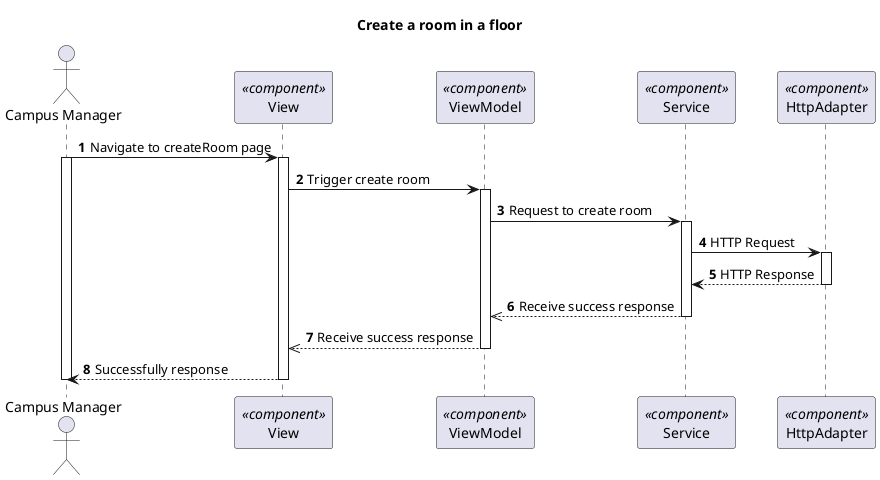 @startuml Process View - Level 3

autonumber
skinparam packageStyle rect

title Create a room in a floor

actor "Campus Manager" as CM
participant "View" as view <<component>>
participant "ViewModel" as viewModel <<component>>
participant "Service" as service <<component>>
participant "HttpAdapter" as httpAdapter <<component>>

CM -> view : Navigate to createRoom page
activate CM
activate view
view -> viewModel : Trigger create room

activate viewModel
viewModel -> service : Request to create room

activate service
service -> httpAdapter : HTTP Request
activate httpAdapter
httpAdapter --> service : HTTP Response
deactivate httpAdapter

service -->> viewModel : Receive success response
deactivate service

viewModel -->> view : Receive success response
deactivate viewModel

view --> CM : Successfully response
deactivate view

deactivate CM
@enduml
